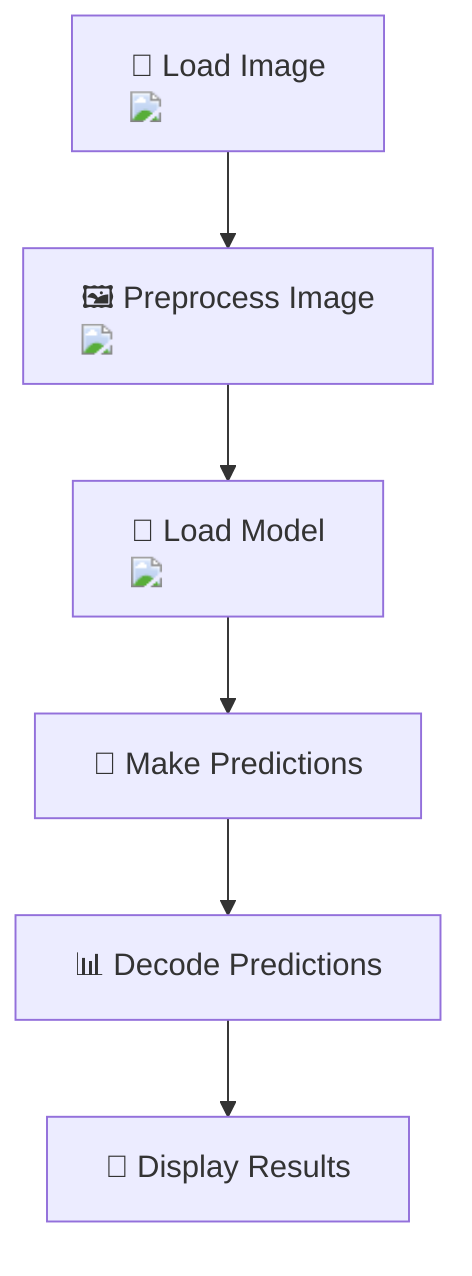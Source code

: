 flowchart TD
    A["📂 Load Image <img src='icons/file.svg' />"] --> B["🖼️ Preprocess Image <img src='icons/image.svg' />"]
    B --> C["🤖 Load Model <img src='icons/brain.svg' />"]
    C --> D["🔮 Make Predictions"]
    D --> E["📊 Decode Predictions"]
    E --> F["📝 Display Results"]